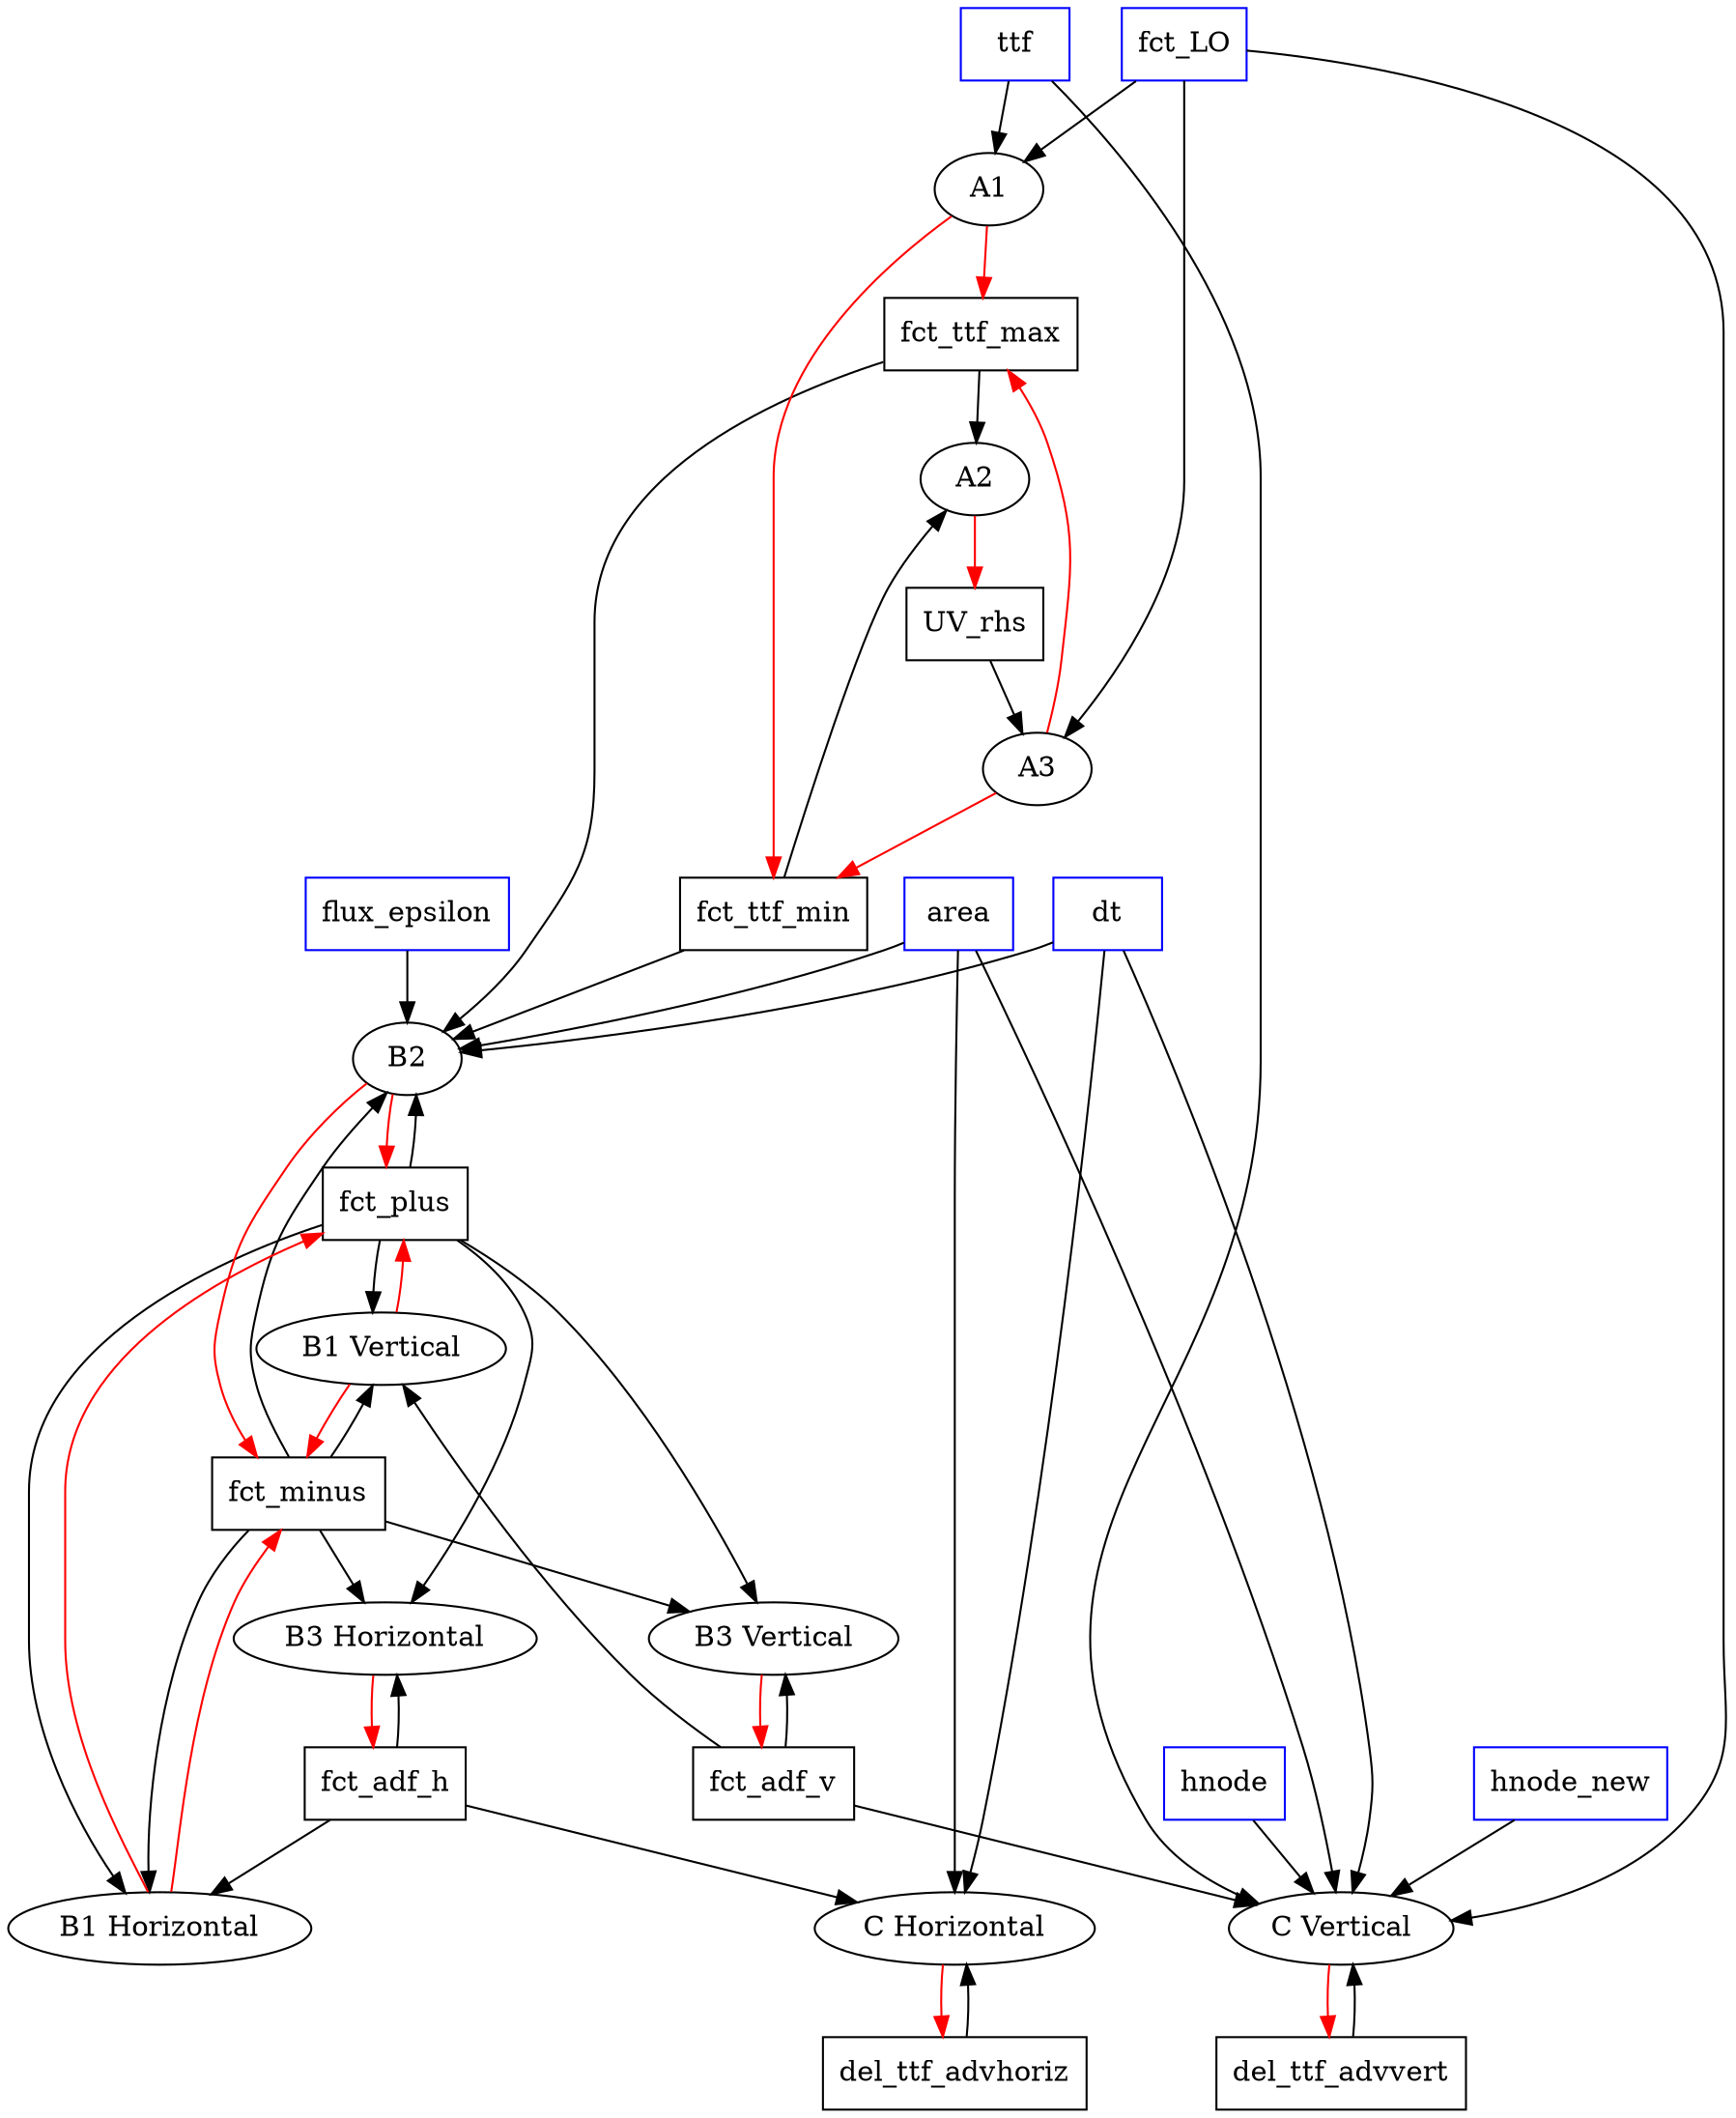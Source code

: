 digraph FCT_ALE {
    {
        "fct_LO" [shape=box, color=blue];
        "ttf" [shape=box, color=blue];
        "fct_ttf_max" [shape=box];
        "fct_ttf_min" [shape=box];
        "UV_rhs" [shape=box];
        "fct_plus" [shape=box];
        "fct_minus" [shape=box];
        "fct_adf_v" [shape=box];
        "fct_adf_h" [shape=box];
        "flux_epsilon" [shape=box, color=blue];
        "dt" [shape=box, color=blue];
        "area" [shape=box, color=blue];
        "hnode" [shape=box, color=blue];
        "hnode_new" [shape=box, color=blue];
        "del_ttf_advvert" [shape=box];
        "del_ttf_advhoriz" [shape=box];
    }
    "fct_LO" -> "A1";
    "ttf" -> "A1";
    "A1" -> "fct_ttf_max" [color=red];
    "A1" -> "fct_ttf_min" [color=red];
    "fct_ttf_max" -> "A2";
    "fct_ttf_min" -> "A2";
    "A2" -> "UV_rhs" [color=red];
    "UV_rhs" -> "A3";
    "fct_LO" -> "A3";
    "A3" -> "fct_ttf_max" [color=red];
    "A3" -> "fct_ttf_min" [color=red];
    "fct_plus" -> "B1 Vertical";
    "fct_minus" -> "B1 Vertical";
    "fct_adf_v" -> "B1 Vertical";
    "B1 Vertical" -> "fct_plus" [color=red];
    "B1 Vertical" -> "fct_minus" [color=red];
    "fct_plus" -> "B1 Horizontal";
    "fct_minus" -> "B1 Horizontal";
    "fct_adf_h" -> "B1 Horizontal";
    "B1 Horizontal" -> "fct_plus" [color=red];
    "B1 Horizontal" -> "fct_minus" [color=red];
    "fct_ttf_max" -> "B2";
    "fct_plus" -> "B2";
    "dt" -> "B2";
    "area" -> "B2";
    "flux_epsilon" -> "B2";
    "B2" -> "fct_plus" [color=red];
    "fct_ttf_min" -> "B2";
    "fct_minus" -> "B2";
    "B2" -> "fct_minus" [color=red];
    "fct_adf_v" -> "B3 Vertical";
    "fct_plus" -> "B3 Vertical";
    "fct_minus" -> "B3 Vertical";
    "B3 Vertical" -> "fct_adf_v" [color=red];
    "fct_adf_h" -> "B3 Horizontal";
    "fct_plus" -> "B3 Horizontal";
    "fct_minus" -> "B3 Horizontal";
    "B3 Horizontal" -> "fct_adf_h" [color=red];
    "del_ttf_advvert" -> "C Vertical";
    "ttf" -> "C Vertical";
    "hnode" -> "C Vertical";
    "fct_LO" -> "C Vertical";
    "hnode_new" -> "C Vertical";
    "fct_adf_v" -> "C Vertical";
    "dt" -> "C Vertical";
    "area" -> "C Vertical";
    "C Vertical" -> "del_ttf_advvert" [color=red];
    "del_ttf_advhoriz" -> "C Horizontal";
    "fct_adf_h" -> "C Horizontal";
    "dt" -> "C Horizontal";
    "area" -> "C Horizontal";
    "C Horizontal" -> "del_ttf_advhoriz" [color=red];
}